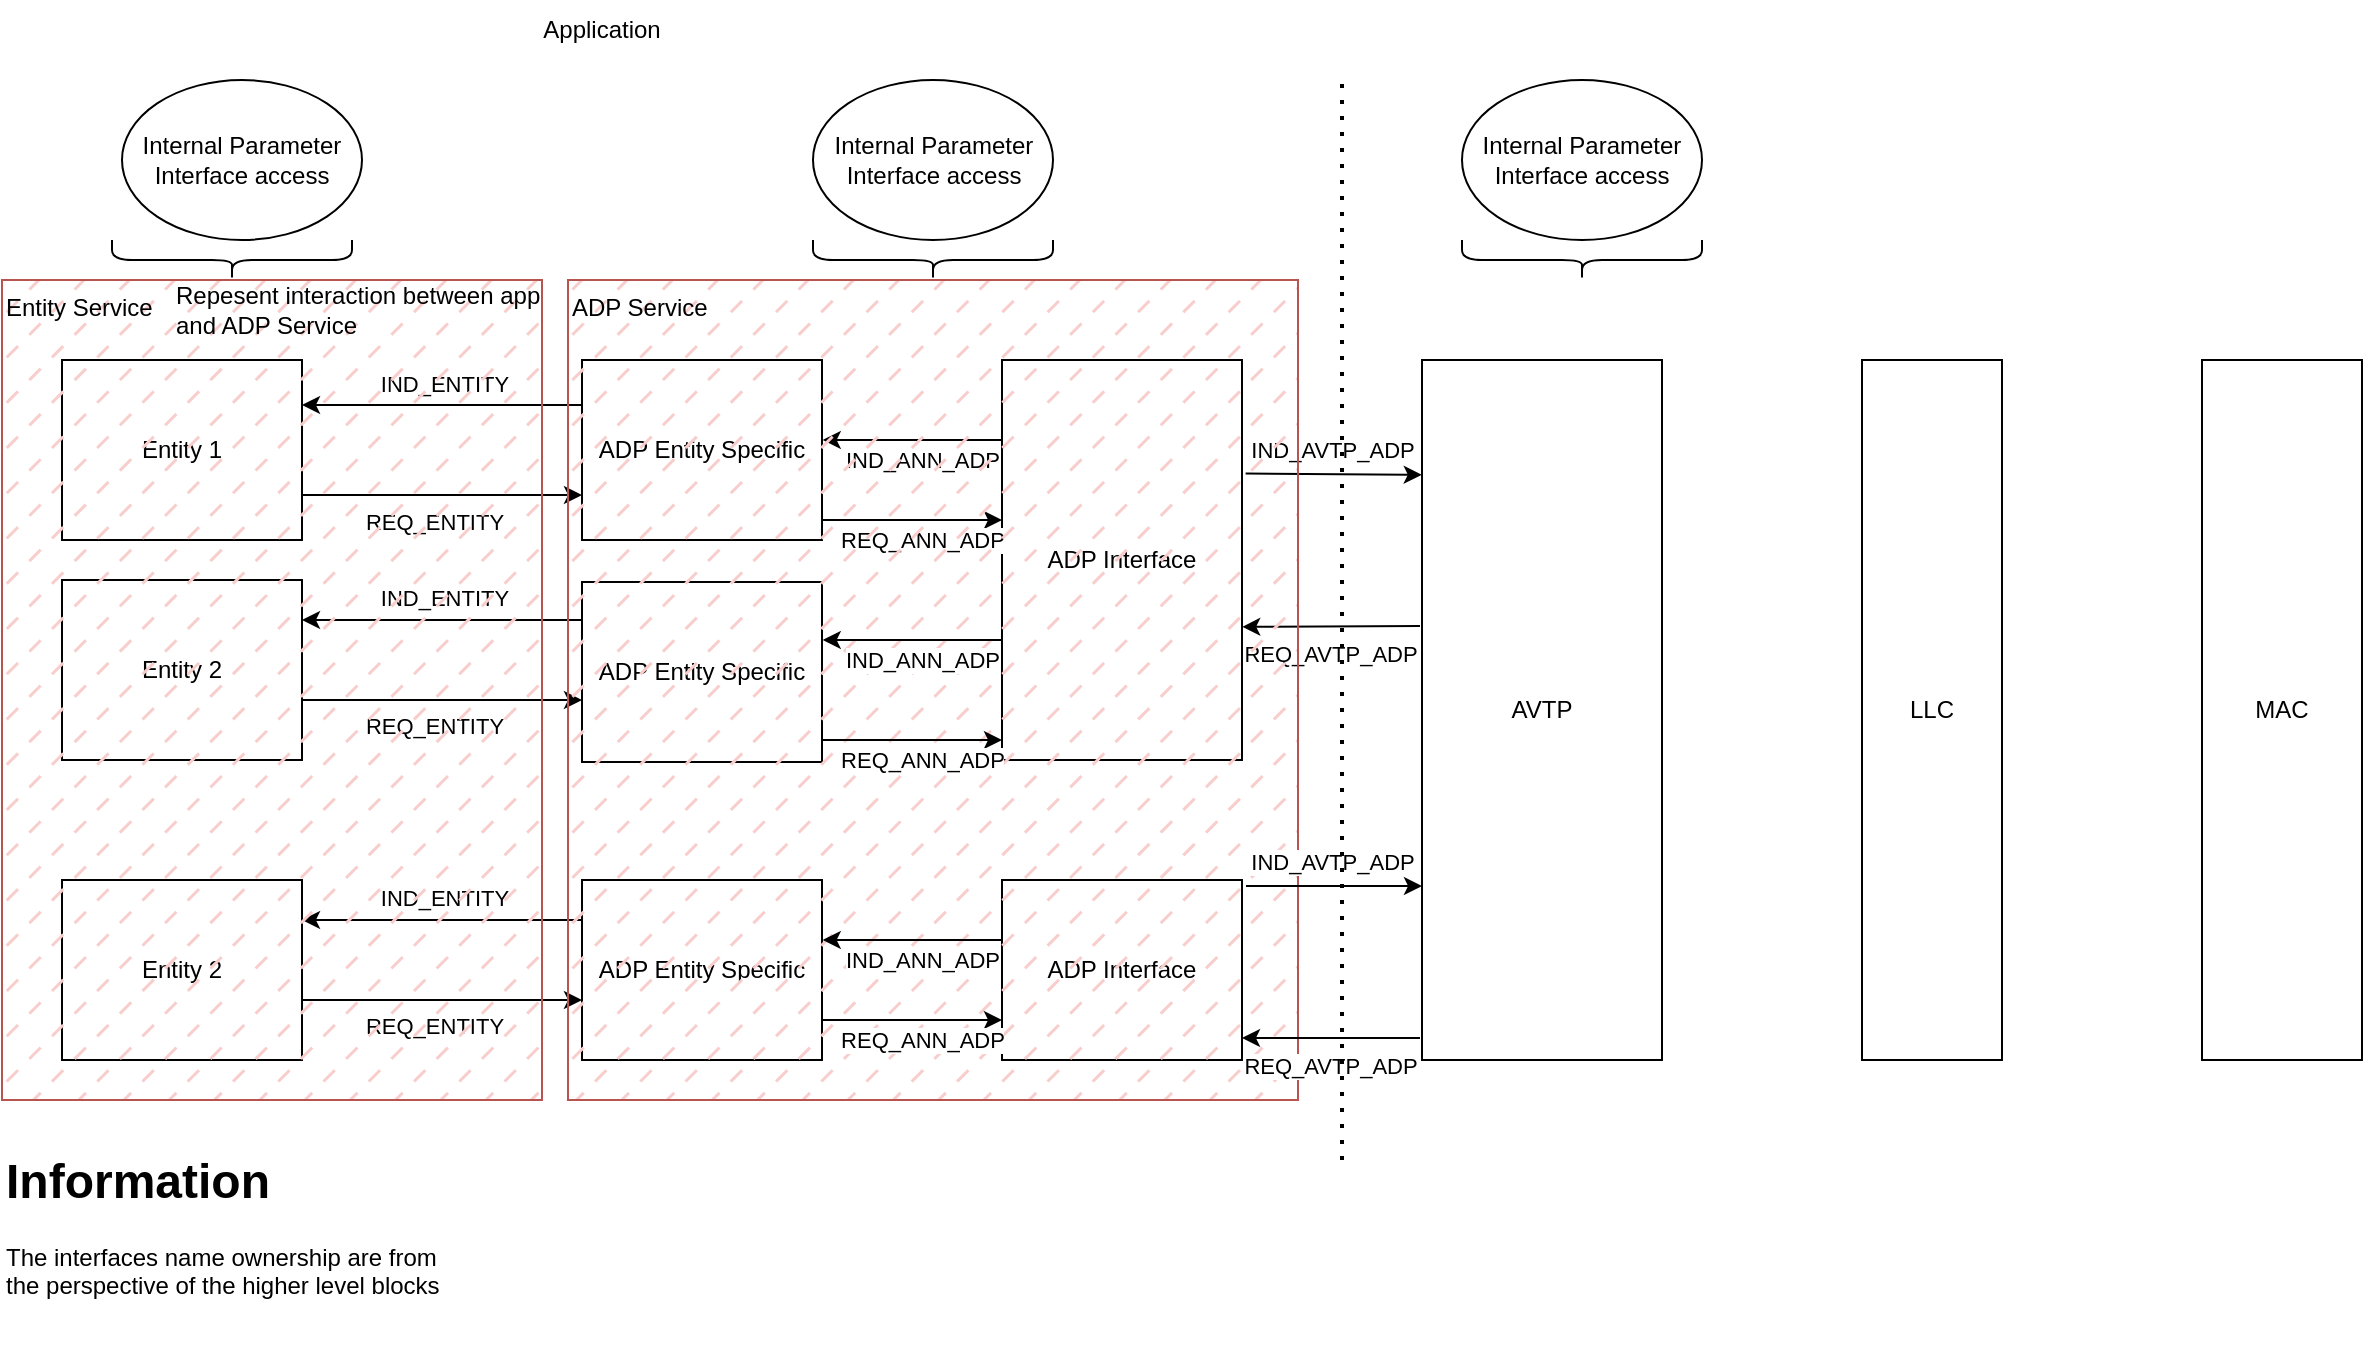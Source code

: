 <mxfile version="26.0.9">
  <diagram name="Page-1" id="9z0YFjZu2Rw0MtVLGU6C">
    <mxGraphModel dx="2083" dy="1195" grid="1" gridSize="10" guides="1" tooltips="1" connect="1" arrows="1" fold="1" page="1" pageScale="1" pageWidth="850" pageHeight="1100" math="0" shadow="0">
      <root>
        <mxCell id="0" />
        <mxCell id="1" parent="0" />
        <mxCell id="UzWYed5YLgEl18jT7IFQ-2" value="ADP Interface" style="rounded=0;whiteSpace=wrap;html=1;" parent="1" vertex="1">
          <mxGeometry x="370" y="210" width="120" height="200" as="geometry" />
        </mxCell>
        <mxCell id="UzWYed5YLgEl18jT7IFQ-3" value="AVTP" style="rounded=0;whiteSpace=wrap;html=1;" parent="1" vertex="1">
          <mxGeometry x="580" y="210" width="120" height="350" as="geometry" />
        </mxCell>
        <mxCell id="UzWYed5YLgEl18jT7IFQ-4" value="Entity 1" style="rounded=0;whiteSpace=wrap;html=1;" parent="1" vertex="1">
          <mxGeometry x="-100" y="210" width="120" height="90" as="geometry" />
        </mxCell>
        <mxCell id="wPsDTuYzJyGJiECS1vXu-1" style="edgeStyle=orthogonalEdgeStyle;rounded=0;orthogonalLoop=1;jettySize=auto;html=1;entryX=1;entryY=0.25;entryDx=0;entryDy=0;exitX=0;exitY=0.25;exitDx=0;exitDy=0;" edge="1" parent="1" source="UzWYed5YLgEl18jT7IFQ-10" target="UzWYed5YLgEl18jT7IFQ-4">
          <mxGeometry relative="1" as="geometry">
            <Array as="points">
              <mxPoint x="120" y="233" />
              <mxPoint x="120" y="233" />
            </Array>
          </mxGeometry>
        </mxCell>
        <mxCell id="wPsDTuYzJyGJiECS1vXu-2" value="IND_ENTITY" style="edgeLabel;html=1;align=center;verticalAlign=middle;resizable=0;points=[];" vertex="1" connectable="0" parent="wPsDTuYzJyGJiECS1vXu-1">
          <mxGeometry x="0.209" relative="1" as="geometry">
            <mxPoint x="15" y="-11" as="offset" />
          </mxGeometry>
        </mxCell>
        <mxCell id="UzWYed5YLgEl18jT7IFQ-10" value="ADP Entity Specific" style="rounded=0;whiteSpace=wrap;html=1;" parent="1" vertex="1">
          <mxGeometry x="160" y="210" width="120" height="90" as="geometry" />
        </mxCell>
        <mxCell id="UzWYed5YLgEl18jT7IFQ-13" value="MAC" style="rounded=0;whiteSpace=wrap;html=1;" parent="1" vertex="1">
          <mxGeometry x="970" y="210" width="80" height="350" as="geometry" />
        </mxCell>
        <mxCell id="UzWYed5YLgEl18jT7IFQ-18" value="ADP Entity Specific" style="rounded=0;whiteSpace=wrap;html=1;" parent="1" vertex="1">
          <mxGeometry x="160" y="321" width="120" height="90" as="geometry" />
        </mxCell>
        <mxCell id="UzWYed5YLgEl18jT7IFQ-21" value="ADP Interface" style="rounded=0;whiteSpace=wrap;html=1;" parent="1" vertex="1">
          <mxGeometry x="370" y="470" width="120" height="90" as="geometry" />
        </mxCell>
        <mxCell id="UzWYed5YLgEl18jT7IFQ-23" value="Entity 2" style="rounded=0;whiteSpace=wrap;html=1;" parent="1" vertex="1">
          <mxGeometry x="-100" y="320" width="120" height="90" as="geometry" />
        </mxCell>
        <mxCell id="UzWYed5YLgEl18jT7IFQ-25" value="ADP Entity Specific" style="rounded=0;whiteSpace=wrap;html=1;" parent="1" vertex="1">
          <mxGeometry x="160" y="470" width="120" height="90" as="geometry" />
        </mxCell>
        <mxCell id="UzWYed5YLgEl18jT7IFQ-28" value="" style="shape=curlyBracket;whiteSpace=wrap;html=1;rounded=1;flipH=1;labelPosition=right;verticalLabelPosition=middle;align=left;verticalAlign=middle;rotation=90;" parent="1" vertex="1">
          <mxGeometry x="-25" y="100" width="20" height="120" as="geometry" />
        </mxCell>
        <mxCell id="UzWYed5YLgEl18jT7IFQ-30" value="" style="shape=curlyBracket;whiteSpace=wrap;html=1;rounded=1;flipH=1;labelPosition=right;verticalLabelPosition=middle;align=left;verticalAlign=middle;rotation=90;" parent="1" vertex="1">
          <mxGeometry x="325.5" y="100" width="20" height="120" as="geometry" />
        </mxCell>
        <mxCell id="UzWYed5YLgEl18jT7IFQ-31" value="Internal Parameter Interface access" style="ellipse;whiteSpace=wrap;html=1;" parent="1" vertex="1">
          <mxGeometry x="275.5" y="70" width="120" height="80" as="geometry" />
        </mxCell>
        <mxCell id="UzWYed5YLgEl18jT7IFQ-32" value="Internal Parameter Interface access" style="ellipse;whiteSpace=wrap;html=1;" parent="1" vertex="1">
          <mxGeometry x="-70" y="70" width="120" height="80" as="geometry" />
        </mxCell>
        <mxCell id="UzWYed5YLgEl18jT7IFQ-34" value="Entity 2" style="rounded=0;whiteSpace=wrap;html=1;" parent="1" vertex="1">
          <mxGeometry x="-100" y="470" width="120" height="90" as="geometry" />
        </mxCell>
        <mxCell id="wPsDTuYzJyGJiECS1vXu-3" value="" style="endArrow=classic;html=1;rounded=0;exitX=1;exitY=0.75;exitDx=0;exitDy=0;entryX=0;entryY=0.75;entryDx=0;entryDy=0;" edge="1" parent="1" source="UzWYed5YLgEl18jT7IFQ-4" target="UzWYed5YLgEl18jT7IFQ-10">
          <mxGeometry width="50" height="50" relative="1" as="geometry">
            <mxPoint x="360" y="280" as="sourcePoint" />
            <mxPoint x="410" y="230" as="targetPoint" />
          </mxGeometry>
        </mxCell>
        <mxCell id="wPsDTuYzJyGJiECS1vXu-4" value="REQ_ENTITY" style="edgeLabel;html=1;align=center;verticalAlign=middle;resizable=0;points=[];" vertex="1" connectable="0" parent="wPsDTuYzJyGJiECS1vXu-3">
          <mxGeometry x="-0.055" y="3" relative="1" as="geometry">
            <mxPoint y="16" as="offset" />
          </mxGeometry>
        </mxCell>
        <mxCell id="wPsDTuYzJyGJiECS1vXu-15" value="" style="shape=curlyBracket;whiteSpace=wrap;html=1;rounded=1;flipH=1;labelPosition=right;verticalLabelPosition=middle;align=left;verticalAlign=middle;rotation=90;" vertex="1" parent="1">
          <mxGeometry x="650" y="100" width="20" height="120" as="geometry" />
        </mxCell>
        <mxCell id="wPsDTuYzJyGJiECS1vXu-16" value="Internal Parameter Interface access" style="ellipse;whiteSpace=wrap;html=1;" vertex="1" parent="1">
          <mxGeometry x="600" y="70" width="120" height="80" as="geometry" />
        </mxCell>
        <mxCell id="wPsDTuYzJyGJiECS1vXu-18" value="" style="endArrow=classic;html=1;rounded=0;entryX=-0.001;entryY=0.164;entryDx=0;entryDy=0;entryPerimeter=0;exitX=1.015;exitY=0.284;exitDx=0;exitDy=0;exitPerimeter=0;" edge="1" parent="1" source="UzWYed5YLgEl18jT7IFQ-2" target="UzWYed5YLgEl18jT7IFQ-3">
          <mxGeometry width="50" height="50" relative="1" as="geometry">
            <mxPoint x="490" y="320" as="sourcePoint" />
            <mxPoint x="540" y="270" as="targetPoint" />
          </mxGeometry>
        </mxCell>
        <mxCell id="wPsDTuYzJyGJiECS1vXu-38" value="IND_AVTP_ADP" style="edgeLabel;html=1;align=center;verticalAlign=middle;resizable=0;points=[];" vertex="1" connectable="0" parent="wPsDTuYzJyGJiECS1vXu-18">
          <mxGeometry x="-0.594" y="-2" relative="1" as="geometry">
            <mxPoint x="25" y="-14" as="offset" />
          </mxGeometry>
        </mxCell>
        <mxCell id="wPsDTuYzJyGJiECS1vXu-19" value="" style="endArrow=classic;html=1;rounded=0;entryX=1.001;entryY=0.667;entryDx=0;entryDy=0;entryPerimeter=0;" edge="1" parent="1" target="UzWYed5YLgEl18jT7IFQ-2">
          <mxGeometry width="50" height="50" relative="1" as="geometry">
            <mxPoint x="579" y="343" as="sourcePoint" />
            <mxPoint x="490" y="340" as="targetPoint" />
          </mxGeometry>
        </mxCell>
        <mxCell id="wPsDTuYzJyGJiECS1vXu-39" value="REQ_AVTP_ADP" style="edgeLabel;html=1;align=center;verticalAlign=middle;resizable=0;points=[];" vertex="1" connectable="0" parent="wPsDTuYzJyGJiECS1vXu-19">
          <mxGeometry x="0.188" y="2" relative="1" as="geometry">
            <mxPoint x="8" y="12" as="offset" />
          </mxGeometry>
        </mxCell>
        <mxCell id="wPsDTuYzJyGJiECS1vXu-20" style="edgeStyle=orthogonalEdgeStyle;rounded=0;orthogonalLoop=1;jettySize=auto;html=1;entryX=1;entryY=0.25;entryDx=0;entryDy=0;exitX=0;exitY=0.25;exitDx=0;exitDy=0;" edge="1" parent="1">
          <mxGeometry relative="1" as="geometry">
            <mxPoint x="160" y="340" as="sourcePoint" />
            <mxPoint x="20" y="340" as="targetPoint" />
            <Array as="points">
              <mxPoint x="120" y="340" />
              <mxPoint x="120" y="340" />
            </Array>
          </mxGeometry>
        </mxCell>
        <mxCell id="wPsDTuYzJyGJiECS1vXu-21" value="IND_ENTITY" style="edgeLabel;html=1;align=center;verticalAlign=middle;resizable=0;points=[];" vertex="1" connectable="0" parent="wPsDTuYzJyGJiECS1vXu-20">
          <mxGeometry x="0.209" relative="1" as="geometry">
            <mxPoint x="15" y="-11" as="offset" />
          </mxGeometry>
        </mxCell>
        <mxCell id="wPsDTuYzJyGJiECS1vXu-22" value="" style="endArrow=classic;html=1;rounded=0;exitX=1;exitY=0.75;exitDx=0;exitDy=0;entryX=0;entryY=0.75;entryDx=0;entryDy=0;" edge="1" parent="1">
          <mxGeometry width="50" height="50" relative="1" as="geometry">
            <mxPoint x="20" y="380" as="sourcePoint" />
            <mxPoint x="160" y="380" as="targetPoint" />
          </mxGeometry>
        </mxCell>
        <mxCell id="wPsDTuYzJyGJiECS1vXu-23" value="REQ_ENTITY" style="edgeLabel;html=1;align=center;verticalAlign=middle;resizable=0;points=[];" vertex="1" connectable="0" parent="wPsDTuYzJyGJiECS1vXu-22">
          <mxGeometry x="-0.055" y="3" relative="1" as="geometry">
            <mxPoint y="16" as="offset" />
          </mxGeometry>
        </mxCell>
        <mxCell id="wPsDTuYzJyGJiECS1vXu-24" style="edgeStyle=orthogonalEdgeStyle;rounded=0;orthogonalLoop=1;jettySize=auto;html=1;entryX=1;entryY=0.25;entryDx=0;entryDy=0;exitX=0;exitY=0.25;exitDx=0;exitDy=0;" edge="1" parent="1">
          <mxGeometry relative="1" as="geometry">
            <mxPoint x="160" y="490" as="sourcePoint" />
            <mxPoint x="20" y="490" as="targetPoint" />
            <Array as="points">
              <mxPoint x="120" y="490" />
              <mxPoint x="120" y="490" />
            </Array>
          </mxGeometry>
        </mxCell>
        <mxCell id="wPsDTuYzJyGJiECS1vXu-25" value="IND_ENTITY" style="edgeLabel;html=1;align=center;verticalAlign=middle;resizable=0;points=[];" vertex="1" connectable="0" parent="wPsDTuYzJyGJiECS1vXu-24">
          <mxGeometry x="0.209" relative="1" as="geometry">
            <mxPoint x="15" y="-11" as="offset" />
          </mxGeometry>
        </mxCell>
        <mxCell id="wPsDTuYzJyGJiECS1vXu-26" value="" style="endArrow=classic;html=1;rounded=0;exitX=1;exitY=0.75;exitDx=0;exitDy=0;entryX=0;entryY=0.75;entryDx=0;entryDy=0;" edge="1" parent="1">
          <mxGeometry width="50" height="50" relative="1" as="geometry">
            <mxPoint x="20" y="530" as="sourcePoint" />
            <mxPoint x="160" y="530" as="targetPoint" />
          </mxGeometry>
        </mxCell>
        <mxCell id="wPsDTuYzJyGJiECS1vXu-27" value="REQ_ENTITY" style="edgeLabel;html=1;align=center;verticalAlign=middle;resizable=0;points=[];" vertex="1" connectable="0" parent="wPsDTuYzJyGJiECS1vXu-26">
          <mxGeometry x="-0.055" y="3" relative="1" as="geometry">
            <mxPoint y="16" as="offset" />
          </mxGeometry>
        </mxCell>
        <mxCell id="wPsDTuYzJyGJiECS1vXu-29" value="" style="endArrow=classic;html=1;rounded=0;entryX=1;entryY=0.667;entryDx=0;entryDy=0;entryPerimeter=0;exitX=-0.003;exitY=0.298;exitDx=0;exitDy=0;exitPerimeter=0;" edge="1" parent="1">
          <mxGeometry width="50" height="50" relative="1" as="geometry">
            <mxPoint x="370.0" y="250.0" as="sourcePoint" />
            <mxPoint x="280.36" y="250" as="targetPoint" />
          </mxGeometry>
        </mxCell>
        <mxCell id="wPsDTuYzJyGJiECS1vXu-30" value="IND_ANN_ADP" style="edgeLabel;html=1;align=center;verticalAlign=middle;resizable=0;points=[];" vertex="1" connectable="0" parent="wPsDTuYzJyGJiECS1vXu-29">
          <mxGeometry x="0.214" y="1" relative="1" as="geometry">
            <mxPoint x="14" y="9" as="offset" />
          </mxGeometry>
        </mxCell>
        <mxCell id="wPsDTuYzJyGJiECS1vXu-32" value="&lt;h1 style=&quot;margin-top: 0px;&quot;&gt;Information&lt;/h1&gt;&lt;p&gt;The interfaces name ownership are from the perspective of the higher level blocks&lt;/p&gt;" style="text;html=1;whiteSpace=wrap;overflow=hidden;rounded=0;" vertex="1" parent="1">
          <mxGeometry x="-130" y="600" width="230" height="110" as="geometry" />
        </mxCell>
        <mxCell id="wPsDTuYzJyGJiECS1vXu-34" value="Entity Service" style="rounded=0;whiteSpace=wrap;html=1;fillColor=#f8cecc;fillStyle=dashed;strokeColor=#b85450;align=left;verticalAlign=top;" vertex="1" parent="1">
          <mxGeometry x="-130" y="170" width="270" height="410" as="geometry" />
        </mxCell>
        <mxCell id="wPsDTuYzJyGJiECS1vXu-28" value="REQ_ANN_ADP" style="endArrow=classic;html=1;rounded=0;entryX=0.003;entryY=0.08;entryDx=0;entryDy=0;entryPerimeter=0;" edge="1" parent="1">
          <mxGeometry x="0.111" y="-10" width="50" height="50" relative="1" as="geometry">
            <mxPoint x="280" y="290" as="sourcePoint" />
            <mxPoint x="370" y="290" as="targetPoint" />
            <mxPoint as="offset" />
          </mxGeometry>
        </mxCell>
        <mxCell id="wPsDTuYzJyGJiECS1vXu-36" value="ADP Service" style="rounded=0;whiteSpace=wrap;html=1;fillColor=#f8cecc;fillStyle=dashed;strokeColor=#b85450;align=left;verticalAlign=top;" vertex="1" parent="1">
          <mxGeometry x="153" y="170" width="365" height="410" as="geometry" />
        </mxCell>
        <mxCell id="wPsDTuYzJyGJiECS1vXu-41" value="" style="endArrow=classic;html=1;rounded=0;entryX=-0.001;entryY=0.164;entryDx=0;entryDy=0;entryPerimeter=0;exitX=1.015;exitY=0.284;exitDx=0;exitDy=0;exitPerimeter=0;" edge="1" parent="1">
          <mxGeometry width="50" height="50" relative="1" as="geometry">
            <mxPoint x="492" y="473" as="sourcePoint" />
            <mxPoint x="580" y="473" as="targetPoint" />
          </mxGeometry>
        </mxCell>
        <mxCell id="wPsDTuYzJyGJiECS1vXu-42" value="IND_AVTP_ADP" style="edgeLabel;html=1;align=center;verticalAlign=middle;resizable=0;points=[];" vertex="1" connectable="0" parent="wPsDTuYzJyGJiECS1vXu-41">
          <mxGeometry x="-0.594" y="-2" relative="1" as="geometry">
            <mxPoint x="25" y="-14" as="offset" />
          </mxGeometry>
        </mxCell>
        <mxCell id="wPsDTuYzJyGJiECS1vXu-43" value="" style="endArrow=classic;html=1;rounded=0;entryX=1.001;entryY=0.667;entryDx=0;entryDy=0;entryPerimeter=0;" edge="1" parent="1">
          <mxGeometry width="50" height="50" relative="1" as="geometry">
            <mxPoint x="579" y="549" as="sourcePoint" />
            <mxPoint x="490" y="549" as="targetPoint" />
          </mxGeometry>
        </mxCell>
        <mxCell id="wPsDTuYzJyGJiECS1vXu-44" value="REQ_AVTP_ADP" style="edgeLabel;html=1;align=center;verticalAlign=middle;resizable=0;points=[];" vertex="1" connectable="0" parent="wPsDTuYzJyGJiECS1vXu-43">
          <mxGeometry x="0.188" y="2" relative="1" as="geometry">
            <mxPoint x="8" y="12" as="offset" />
          </mxGeometry>
        </mxCell>
        <mxCell id="wPsDTuYzJyGJiECS1vXu-45" value="Repesent interaction between app and ADP Service" style="text;html=1;align=left;verticalAlign=middle;whiteSpace=wrap;rounded=0;" vertex="1" parent="1">
          <mxGeometry x="-45" y="170" width="185" height="30" as="geometry" />
        </mxCell>
        <mxCell id="wPsDTuYzJyGJiECS1vXu-46" value="LLC" style="rounded=0;whiteSpace=wrap;html=1;" vertex="1" parent="1">
          <mxGeometry x="800" y="210" width="70" height="350" as="geometry" />
        </mxCell>
        <mxCell id="wPsDTuYzJyGJiECS1vXu-49" value="REQ_ANN_ADP" style="endArrow=classic;html=1;rounded=0;entryX=0.003;entryY=0.08;entryDx=0;entryDy=0;entryPerimeter=0;" edge="1" parent="1">
          <mxGeometry x="0.111" y="-10" width="50" height="50" relative="1" as="geometry">
            <mxPoint x="280" y="540" as="sourcePoint" />
            <mxPoint x="370" y="540" as="targetPoint" />
            <mxPoint as="offset" />
          </mxGeometry>
        </mxCell>
        <mxCell id="wPsDTuYzJyGJiECS1vXu-50" value="" style="endArrow=classic;html=1;rounded=0;entryX=1;entryY=0.667;entryDx=0;entryDy=0;entryPerimeter=0;exitX=-0.003;exitY=0.298;exitDx=0;exitDy=0;exitPerimeter=0;" edge="1" parent="1">
          <mxGeometry width="50" height="50" relative="1" as="geometry">
            <mxPoint x="370.0" y="350" as="sourcePoint" />
            <mxPoint x="280.36" y="350" as="targetPoint" />
          </mxGeometry>
        </mxCell>
        <mxCell id="wPsDTuYzJyGJiECS1vXu-51" value="IND_ANN_ADP" style="edgeLabel;html=1;align=center;verticalAlign=middle;resizable=0;points=[];" vertex="1" connectable="0" parent="wPsDTuYzJyGJiECS1vXu-50">
          <mxGeometry x="0.214" y="1" relative="1" as="geometry">
            <mxPoint x="14" y="9" as="offset" />
          </mxGeometry>
        </mxCell>
        <mxCell id="wPsDTuYzJyGJiECS1vXu-52" value="REQ_ANN_ADP" style="endArrow=classic;html=1;rounded=0;entryX=0.003;entryY=0.08;entryDx=0;entryDy=0;entryPerimeter=0;" edge="1" parent="1">
          <mxGeometry x="0.111" y="-10" width="50" height="50" relative="1" as="geometry">
            <mxPoint x="280" y="400" as="sourcePoint" />
            <mxPoint x="370" y="400" as="targetPoint" />
            <mxPoint as="offset" />
          </mxGeometry>
        </mxCell>
        <mxCell id="wPsDTuYzJyGJiECS1vXu-53" value="" style="endArrow=classic;html=1;rounded=0;entryX=1;entryY=0.667;entryDx=0;entryDy=0;entryPerimeter=0;exitX=-0.003;exitY=0.298;exitDx=0;exitDy=0;exitPerimeter=0;" edge="1" parent="1">
          <mxGeometry width="50" height="50" relative="1" as="geometry">
            <mxPoint x="370.0" y="500" as="sourcePoint" />
            <mxPoint x="280.36" y="500" as="targetPoint" />
          </mxGeometry>
        </mxCell>
        <mxCell id="wPsDTuYzJyGJiECS1vXu-54" value="IND_ANN_ADP" style="edgeLabel;html=1;align=center;verticalAlign=middle;resizable=0;points=[];" vertex="1" connectable="0" parent="wPsDTuYzJyGJiECS1vXu-53">
          <mxGeometry x="0.214" y="1" relative="1" as="geometry">
            <mxPoint x="14" y="9" as="offset" />
          </mxGeometry>
        </mxCell>
        <mxCell id="wPsDTuYzJyGJiECS1vXu-56" value="" style="endArrow=none;dashed=1;html=1;dashPattern=1 3;strokeWidth=2;rounded=0;" edge="1" parent="1">
          <mxGeometry width="50" height="50" relative="1" as="geometry">
            <mxPoint x="540" y="610" as="sourcePoint" />
            <mxPoint x="540" y="70" as="targetPoint" />
          </mxGeometry>
        </mxCell>
        <mxCell id="wPsDTuYzJyGJiECS1vXu-57" value="Application" style="text;html=1;align=center;verticalAlign=middle;whiteSpace=wrap;rounded=0;" vertex="1" parent="1">
          <mxGeometry x="140" y="30" width="60" height="30" as="geometry" />
        </mxCell>
      </root>
    </mxGraphModel>
  </diagram>
</mxfile>
